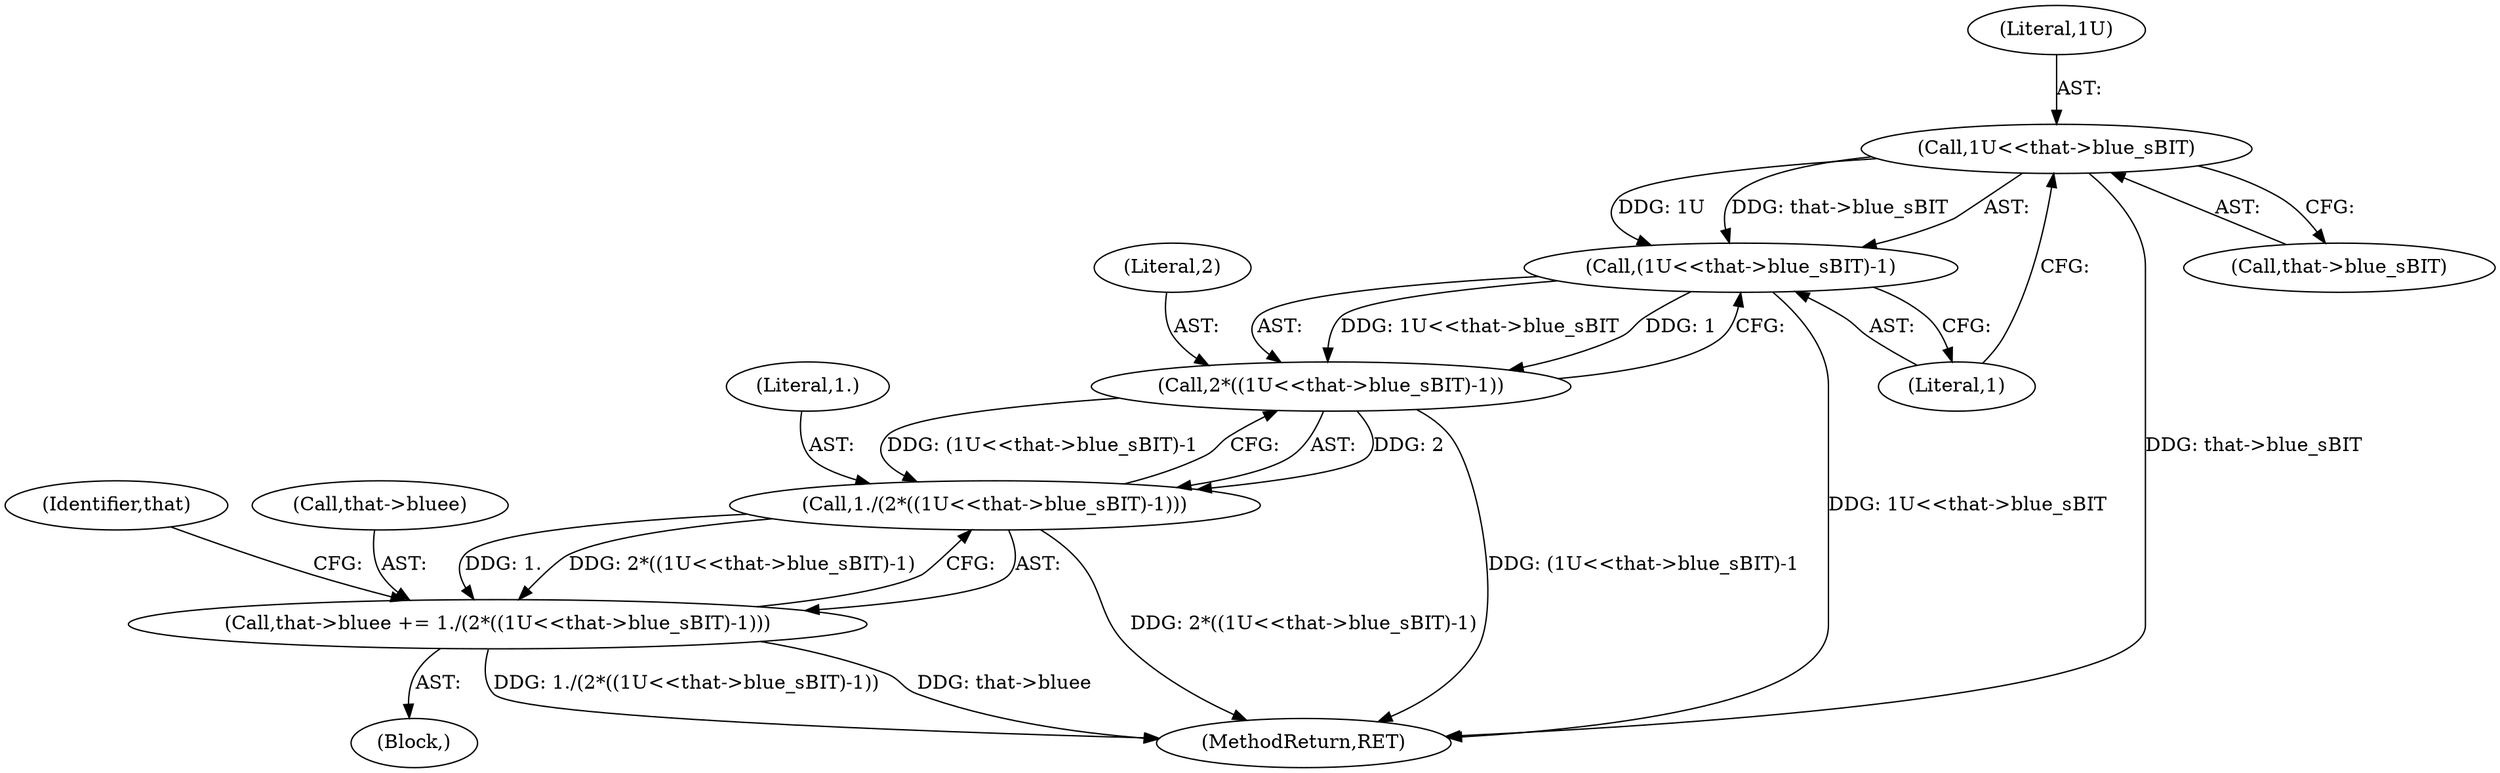 digraph "0_Android_9d4853418ab2f754c2b63e091c29c5529b8b86ca_57@pointer" {
"1000196" [label="(Call,1U<<that->blue_sBIT)"];
"1000195" [label="(Call,(1U<<that->blue_sBIT)-1)"];
"1000193" [label="(Call,2*((1U<<that->blue_sBIT)-1))"];
"1000191" [label="(Call,1./(2*((1U<<that->blue_sBIT)-1)))"];
"1000187" [label="(Call,that->bluee += 1./(2*((1U<<that->blue_sBIT)-1)))"];
"1000153" [label="(Block,)"];
"1000195" [label="(Call,(1U<<that->blue_sBIT)-1)"];
"1000201" [label="(Literal,1)"];
"1000194" [label="(Literal,2)"];
"1000241" [label="(Identifier,that)"];
"1000192" [label="(Literal,1.)"];
"1000188" [label="(Call,that->bluee)"];
"1000198" [label="(Call,that->blue_sBIT)"];
"1000191" [label="(Call,1./(2*((1U<<that->blue_sBIT)-1)))"];
"1000193" [label="(Call,2*((1U<<that->blue_sBIT)-1))"];
"1000291" [label="(MethodReturn,RET)"];
"1000187" [label="(Call,that->bluee += 1./(2*((1U<<that->blue_sBIT)-1)))"];
"1000196" [label="(Call,1U<<that->blue_sBIT)"];
"1000197" [label="(Literal,1U)"];
"1000196" -> "1000195"  [label="AST: "];
"1000196" -> "1000198"  [label="CFG: "];
"1000197" -> "1000196"  [label="AST: "];
"1000198" -> "1000196"  [label="AST: "];
"1000201" -> "1000196"  [label="CFG: "];
"1000196" -> "1000291"  [label="DDG: that->blue_sBIT"];
"1000196" -> "1000195"  [label="DDG: 1U"];
"1000196" -> "1000195"  [label="DDG: that->blue_sBIT"];
"1000195" -> "1000193"  [label="AST: "];
"1000195" -> "1000201"  [label="CFG: "];
"1000201" -> "1000195"  [label="AST: "];
"1000193" -> "1000195"  [label="CFG: "];
"1000195" -> "1000291"  [label="DDG: 1U<<that->blue_sBIT"];
"1000195" -> "1000193"  [label="DDG: 1U<<that->blue_sBIT"];
"1000195" -> "1000193"  [label="DDG: 1"];
"1000193" -> "1000191"  [label="AST: "];
"1000194" -> "1000193"  [label="AST: "];
"1000191" -> "1000193"  [label="CFG: "];
"1000193" -> "1000291"  [label="DDG: (1U<<that->blue_sBIT)-1"];
"1000193" -> "1000191"  [label="DDG: 2"];
"1000193" -> "1000191"  [label="DDG: (1U<<that->blue_sBIT)-1"];
"1000191" -> "1000187"  [label="AST: "];
"1000192" -> "1000191"  [label="AST: "];
"1000187" -> "1000191"  [label="CFG: "];
"1000191" -> "1000291"  [label="DDG: 2*((1U<<that->blue_sBIT)-1)"];
"1000191" -> "1000187"  [label="DDG: 1."];
"1000191" -> "1000187"  [label="DDG: 2*((1U<<that->blue_sBIT)-1)"];
"1000187" -> "1000153"  [label="AST: "];
"1000188" -> "1000187"  [label="AST: "];
"1000241" -> "1000187"  [label="CFG: "];
"1000187" -> "1000291"  [label="DDG: that->bluee"];
"1000187" -> "1000291"  [label="DDG: 1./(2*((1U<<that->blue_sBIT)-1))"];
}
